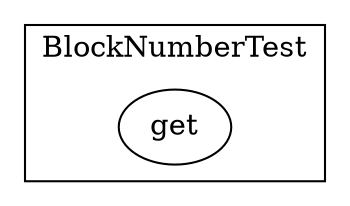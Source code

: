 strict digraph {
subgraph cluster_6128_BlockNumberTest {
label = "BlockNumberTest"
"6128_get" [label="get"]
}subgraph cluster_solidity {
label = "[Solidity]"
}
}